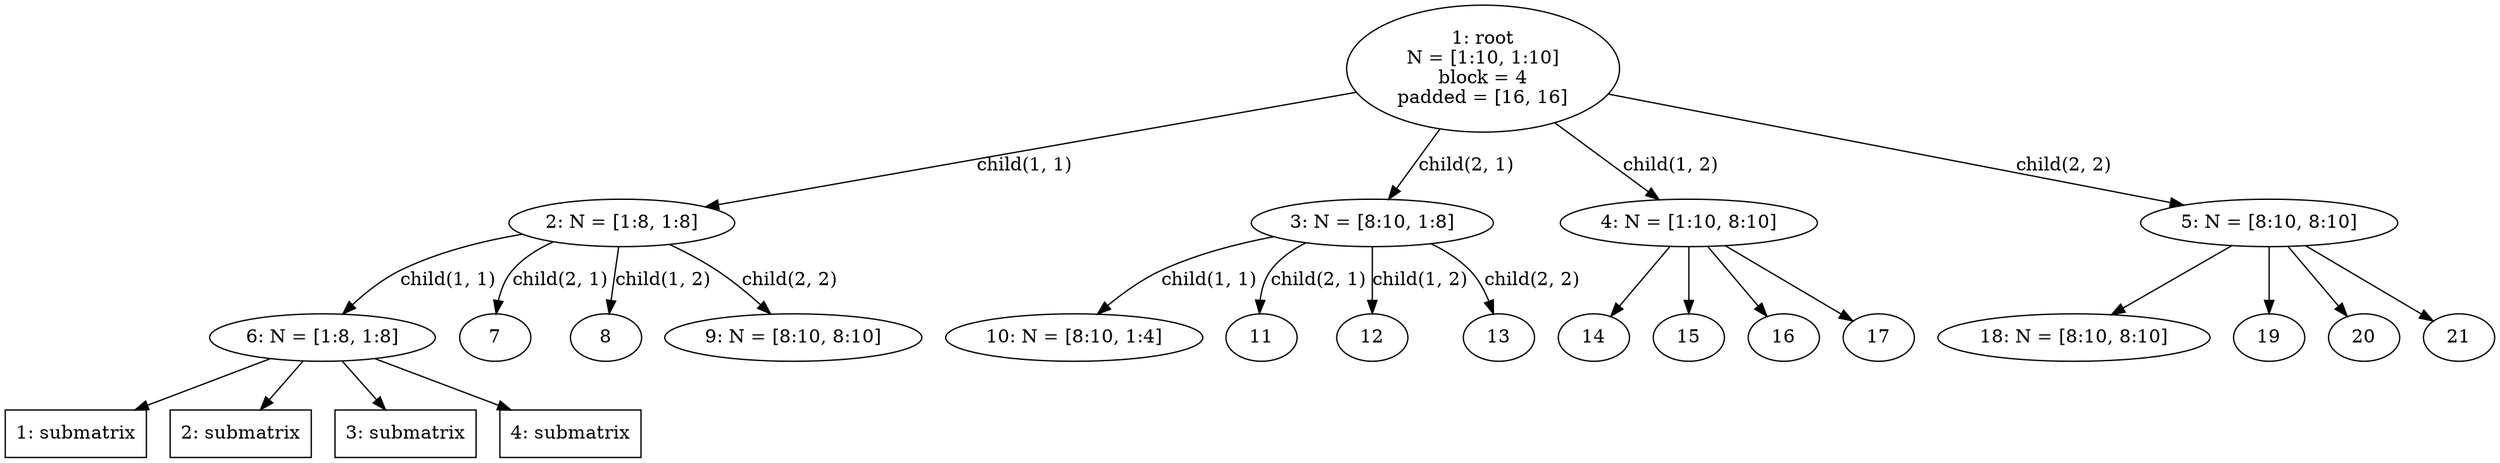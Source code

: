 digraph chunk_tree_2d {
        1 [label="1: root\nN = [1:10, 1:10]\nblock = 4\npadded = [16, 16]"];
        1 -> 2 [label="child(1, 1)"];
        1 -> 3 [label="child(2, 1)"];
        1 -> 4 [label="child(1, 2)"];
        1 -> 5 [label="child(2, 2)"];
        2 [label="2: N = [1:8, 1:8]"];
        3 [label="3: N = [8:10, 1:8]"];
        4 [label="4: N = [1:10, 8:10]"];
        5 [label="5: N = [8:10, 8:10]"];
        2 -> 6 [label="child(1, 1)"];
        2 -> 7 [label="child(2, 1)"];
        2 -> 8 [label="child(1, 2)"];
        2 -> 9 [label="child(2, 2)"];
        6 [label="6: N = [1:8, 1:8]"];
        /* 7 [label="7: N = [8:10, 1:8]"]; */
        /* 8 [label="8: N = [1:10, 8:10]"]; */
        9 [label="9: N = [8:10, 8:10]"];
        3 -> 10 [label="child(1, 1)"];
        3 -> 11 [label="child(2, 1)"];
        3 -> 12 [label="child(1, 2)"];
        3 -> 13 [label="child(2, 2)"];
        10 [label="10: N = [8:10, 1:4]"];
        4 -> 14;
        4 -> 15;
        4 -> 16;
        4 -> 17;
        5 -> 18;
        5 -> 19;
        5 -> 20;
        5 -> 21;
        18 [label="18: N = [8:10, 8:10]"];
        6 -> 22;
        6 -> 23;
        6 -> 24;
        6 -> 25;
        22 [shape=box, label="1: submatrix"];
        23 [shape=box, label="2: submatrix"];
        24 [shape=box, label="3: submatrix"];
        25 [shape=box, label="4: submatrix"];
}